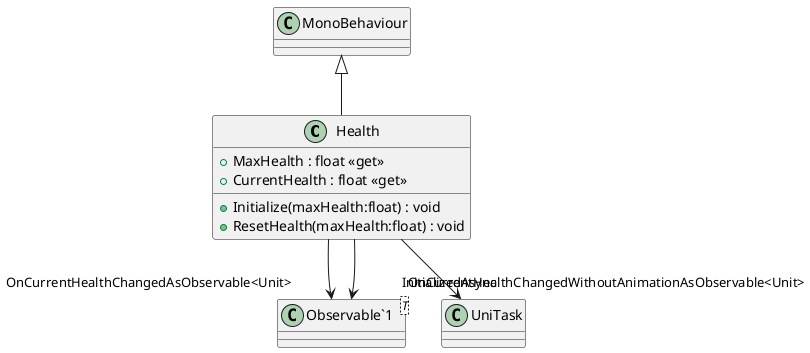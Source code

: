 @startuml
class Health {
    + MaxHealth : float <<get>>
    + CurrentHealth : float <<get>>
    + Initialize(maxHealth:float) : void
    + ResetHealth(maxHealth:float) : void
}
class "Observable`1"<T> {
}
MonoBehaviour <|-- Health
Health --> "OnCurrentHealthChangedAsObservable<Unit>" "Observable`1"
Health --> "OnCurrentHealthChangedWithoutAnimationAsObservable<Unit>" "Observable`1"
Health --> "InitializedAsync" UniTask
@enduml
